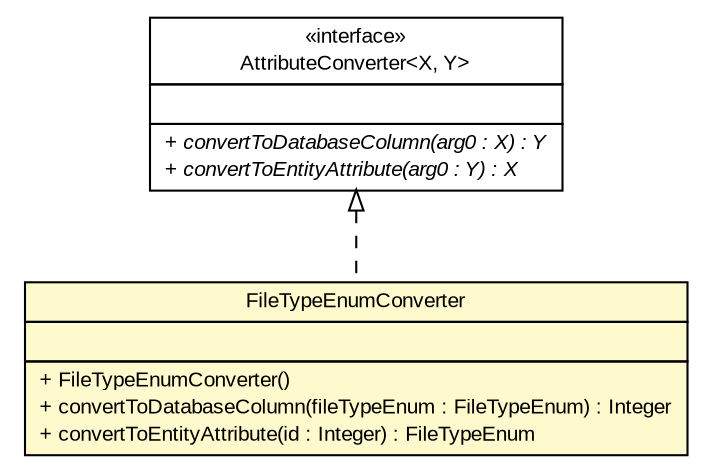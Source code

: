 #!/usr/local/bin/dot
#
# Class diagram 
# Generated by UMLGraph version R5_6 (http://www.umlgraph.org/)
#

digraph G {
	edge [fontname="arial",fontsize=10,labelfontname="arial",labelfontsize=10];
	node [fontname="arial",fontsize=10,shape=plaintext];
	nodesep=0.25;
	ranksep=0.5;
	// br.gov.to.sefaz.arr.persistence.converter.FileTypeEnumConverter
	c65302 [label=<<table title="br.gov.to.sefaz.arr.persistence.converter.FileTypeEnumConverter" border="0" cellborder="1" cellspacing="0" cellpadding="2" port="p" bgcolor="lemonChiffon" href="./FileTypeEnumConverter.html">
		<tr><td><table border="0" cellspacing="0" cellpadding="1">
<tr><td align="center" balign="center"> FileTypeEnumConverter </td></tr>
		</table></td></tr>
		<tr><td><table border="0" cellspacing="0" cellpadding="1">
<tr><td align="left" balign="left">  </td></tr>
		</table></td></tr>
		<tr><td><table border="0" cellspacing="0" cellpadding="1">
<tr><td align="left" balign="left"> + FileTypeEnumConverter() </td></tr>
<tr><td align="left" balign="left"> + convertToDatabaseColumn(fileTypeEnum : FileTypeEnum) : Integer </td></tr>
<tr><td align="left" balign="left"> + convertToEntityAttribute(id : Integer) : FileTypeEnum </td></tr>
		</table></td></tr>
		</table>>, URL="./FileTypeEnumConverter.html", fontname="arial", fontcolor="black", fontsize=10.0];
	//br.gov.to.sefaz.arr.persistence.converter.FileTypeEnumConverter implements javax.persistence.AttributeConverter<X, Y>
	c65528:p -> c65302:p [dir=back,arrowtail=empty,style=dashed];
	// javax.persistence.AttributeConverter<X, Y>
	c65528 [label=<<table title="javax.persistence.AttributeConverter" border="0" cellborder="1" cellspacing="0" cellpadding="2" port="p" href="http://java.sun.com/j2se/1.4.2/docs/api/javax/persistence/AttributeConverter.html">
		<tr><td><table border="0" cellspacing="0" cellpadding="1">
<tr><td align="center" balign="center"> &#171;interface&#187; </td></tr>
<tr><td align="center" balign="center"> AttributeConverter&lt;X, Y&gt; </td></tr>
		</table></td></tr>
		<tr><td><table border="0" cellspacing="0" cellpadding="1">
<tr><td align="left" balign="left">  </td></tr>
		</table></td></tr>
		<tr><td><table border="0" cellspacing="0" cellpadding="1">
<tr><td align="left" balign="left"><font face="arial italic" point-size="10.0"> + convertToDatabaseColumn(arg0 : X) : Y </font></td></tr>
<tr><td align="left" balign="left"><font face="arial italic" point-size="10.0"> + convertToEntityAttribute(arg0 : Y) : X </font></td></tr>
		</table></td></tr>
		</table>>, URL="http://java.sun.com/j2se/1.4.2/docs/api/javax/persistence/AttributeConverter.html", fontname="arial", fontcolor="black", fontsize=10.0];
}


